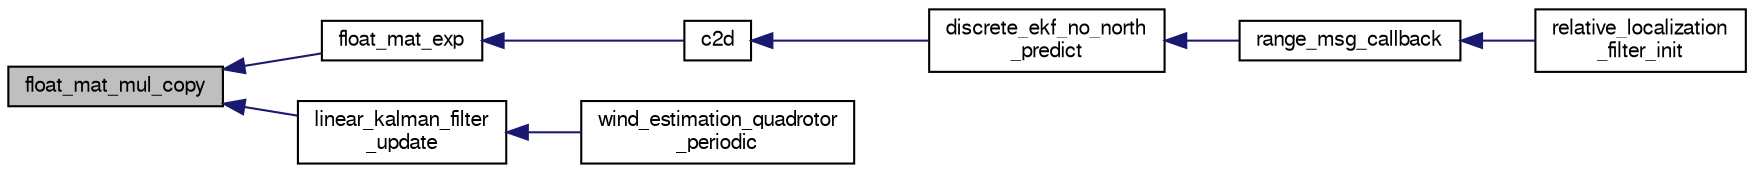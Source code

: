 digraph "float_mat_mul_copy"
{
  edge [fontname="FreeSans",fontsize="10",labelfontname="FreeSans",labelfontsize="10"];
  node [fontname="FreeSans",fontsize="10",shape=record];
  rankdir="LR";
  Node1 [label="float_mat_mul_copy",height=0.2,width=0.4,color="black", fillcolor="grey75", style="filled", fontcolor="black"];
  Node1 -> Node2 [dir="back",color="midnightblue",fontsize="10",style="solid",fontname="FreeSans"];
  Node2 [label="float_mat_exp",height=0.2,width=0.4,color="black", fillcolor="white", style="filled",URL="$group__math__algebra__float.html#gaeb5940ad15aabefb645cb12408ddde64"];
  Node2 -> Node3 [dir="back",color="midnightblue",fontsize="10",style="solid",fontname="FreeSans"];
  Node3 [label="c2d",height=0.2,width=0.4,color="black", fillcolor="white", style="filled",URL="$discrete__ekf__no__north_8h.html#af86012bc614ad388c003ab830233df2b"];
  Node3 -> Node4 [dir="back",color="midnightblue",fontsize="10",style="solid",fontname="FreeSans"];
  Node4 [label="discrete_ekf_no_north\l_predict",height=0.2,width=0.4,color="black", fillcolor="white", style="filled",URL="$discrete__ekf__no__north_8h.html#a9c8f63c841b28afe4f2ef76ca5dbdb9c"];
  Node4 -> Node5 [dir="back",color="midnightblue",fontsize="10",style="solid",fontname="FreeSans"];
  Node5 [label="range_msg_callback",height=0.2,width=0.4,color="black", fillcolor="white", style="filled",URL="$relative__localization__filter_8c.html#a9a5ee6ec3e44ff9f7cea260d969d6ddf"];
  Node5 -> Node6 [dir="back",color="midnightblue",fontsize="10",style="solid",fontname="FreeSans"];
  Node6 [label="relative_localization\l_filter_init",height=0.2,width=0.4,color="black", fillcolor="white", style="filled",URL="$relative__localization__filter_8h.html#a6da4d8bf05d9240f503606d63b6be761"];
  Node1 -> Node7 [dir="back",color="midnightblue",fontsize="10",style="solid",fontname="FreeSans"];
  Node7 [label="linear_kalman_filter\l_update",height=0.2,width=0.4,color="black", fillcolor="white", style="filled",URL="$linear__kalman__filter_8h.html#ae9472181c98cf4c330eb6f89d72fa20b",tooltip="Update step. "];
  Node7 -> Node8 [dir="back",color="midnightblue",fontsize="10",style="solid",fontname="FreeSans"];
  Node8 [label="wind_estimation_quadrotor\l_periodic",height=0.2,width=0.4,color="black", fillcolor="white", style="filled",URL="$wind__estimation__quadrotor_8h.html#a1a51ee96e2d65f6f7986aba14209781c"];
}
